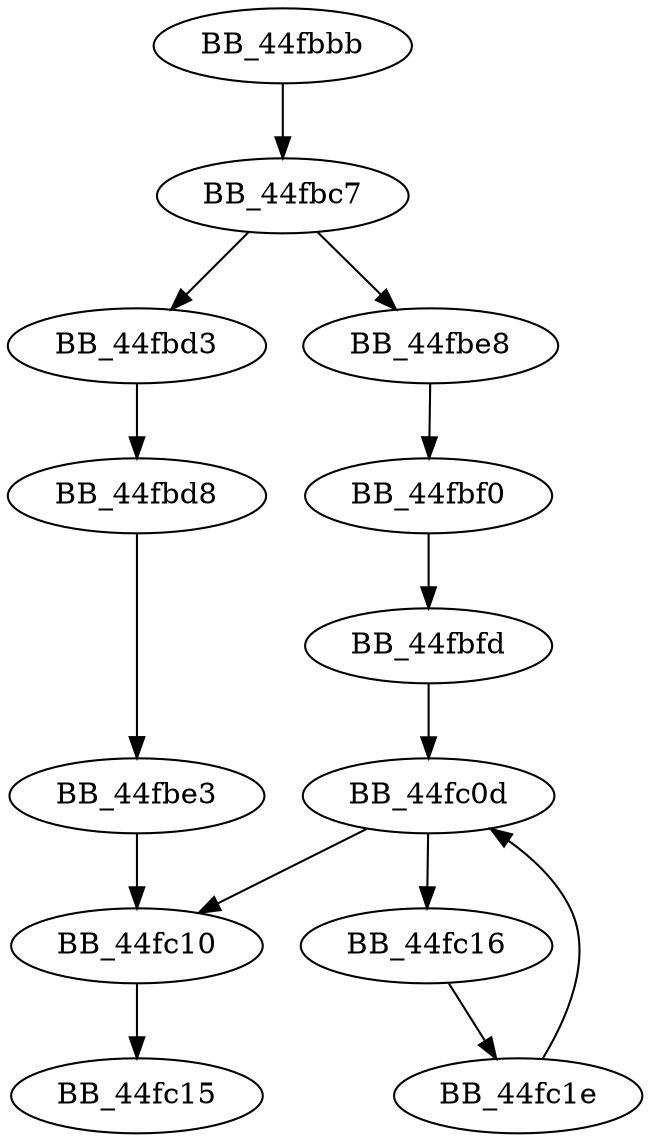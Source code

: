 DiGraph sub_44FBBB{
BB_44fbbb->BB_44fbc7
BB_44fbc7->BB_44fbd3
BB_44fbc7->BB_44fbe8
BB_44fbd3->BB_44fbd8
BB_44fbd8->BB_44fbe3
BB_44fbe3->BB_44fc10
BB_44fbe8->BB_44fbf0
BB_44fbf0->BB_44fbfd
BB_44fbfd->BB_44fc0d
BB_44fc0d->BB_44fc10
BB_44fc0d->BB_44fc16
BB_44fc10->BB_44fc15
BB_44fc16->BB_44fc1e
BB_44fc1e->BB_44fc0d
}
